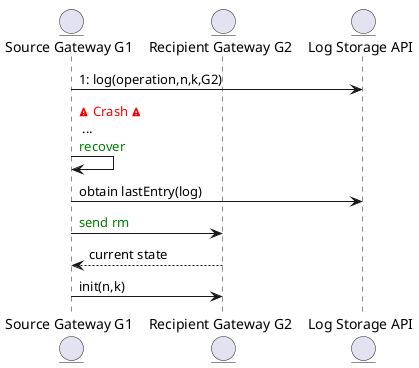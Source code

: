 @startuml

entity "Source Gateway G1" as sg
entity "Recipient Gateway G2" as rg
entity "Log Storage API" as log


sg->log: 1: log(operation,n,k,G2)

sg->sg: <color:red><&warning> Crash <&warning>\n ... \n<color:green>recover

sg->log: obtain lastEntry(log)
sg->rg:<color:green>send rm
return current state
sg->rg: init(n,k)

@enduml